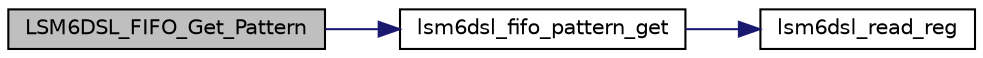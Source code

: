 digraph "LSM6DSL_FIFO_Get_Pattern"
{
 // LATEX_PDF_SIZE
  edge [fontname="Helvetica",fontsize="10",labelfontname="Helvetica",labelfontsize="10"];
  node [fontname="Helvetica",fontsize="10",shape=record];
  rankdir="LR";
  Node1 [label="LSM6DSL_FIFO_Get_Pattern",height=0.2,width=0.4,color="black", fillcolor="grey75", style="filled", fontcolor="black",tooltip="Get the LSM6DSL FIFO pattern."];
  Node1 -> Node2 [color="midnightblue",fontsize="10",style="solid",fontname="Helvetica"];
  Node2 [label="lsm6dsl_fifo_pattern_get",height=0.2,width=0.4,color="black", fillcolor="white", style="filled",URL="$group___l_s_m6_d_s_l__fifo.html#gadffa8b0607764af5190c38140220642a",tooltip="FIFO pattern.[get]."];
  Node2 -> Node3 [color="midnightblue",fontsize="10",style="solid",fontname="Helvetica"];
  Node3 [label="lsm6dsl_read_reg",height=0.2,width=0.4,color="black", fillcolor="white", style="filled",URL="$group___l_s_m6_d_s_l__interfaces__functions.html#ga7ad5e0d379d6cc9a6a2dff69c6df5a50",tooltip="Read generic device register."];
}

